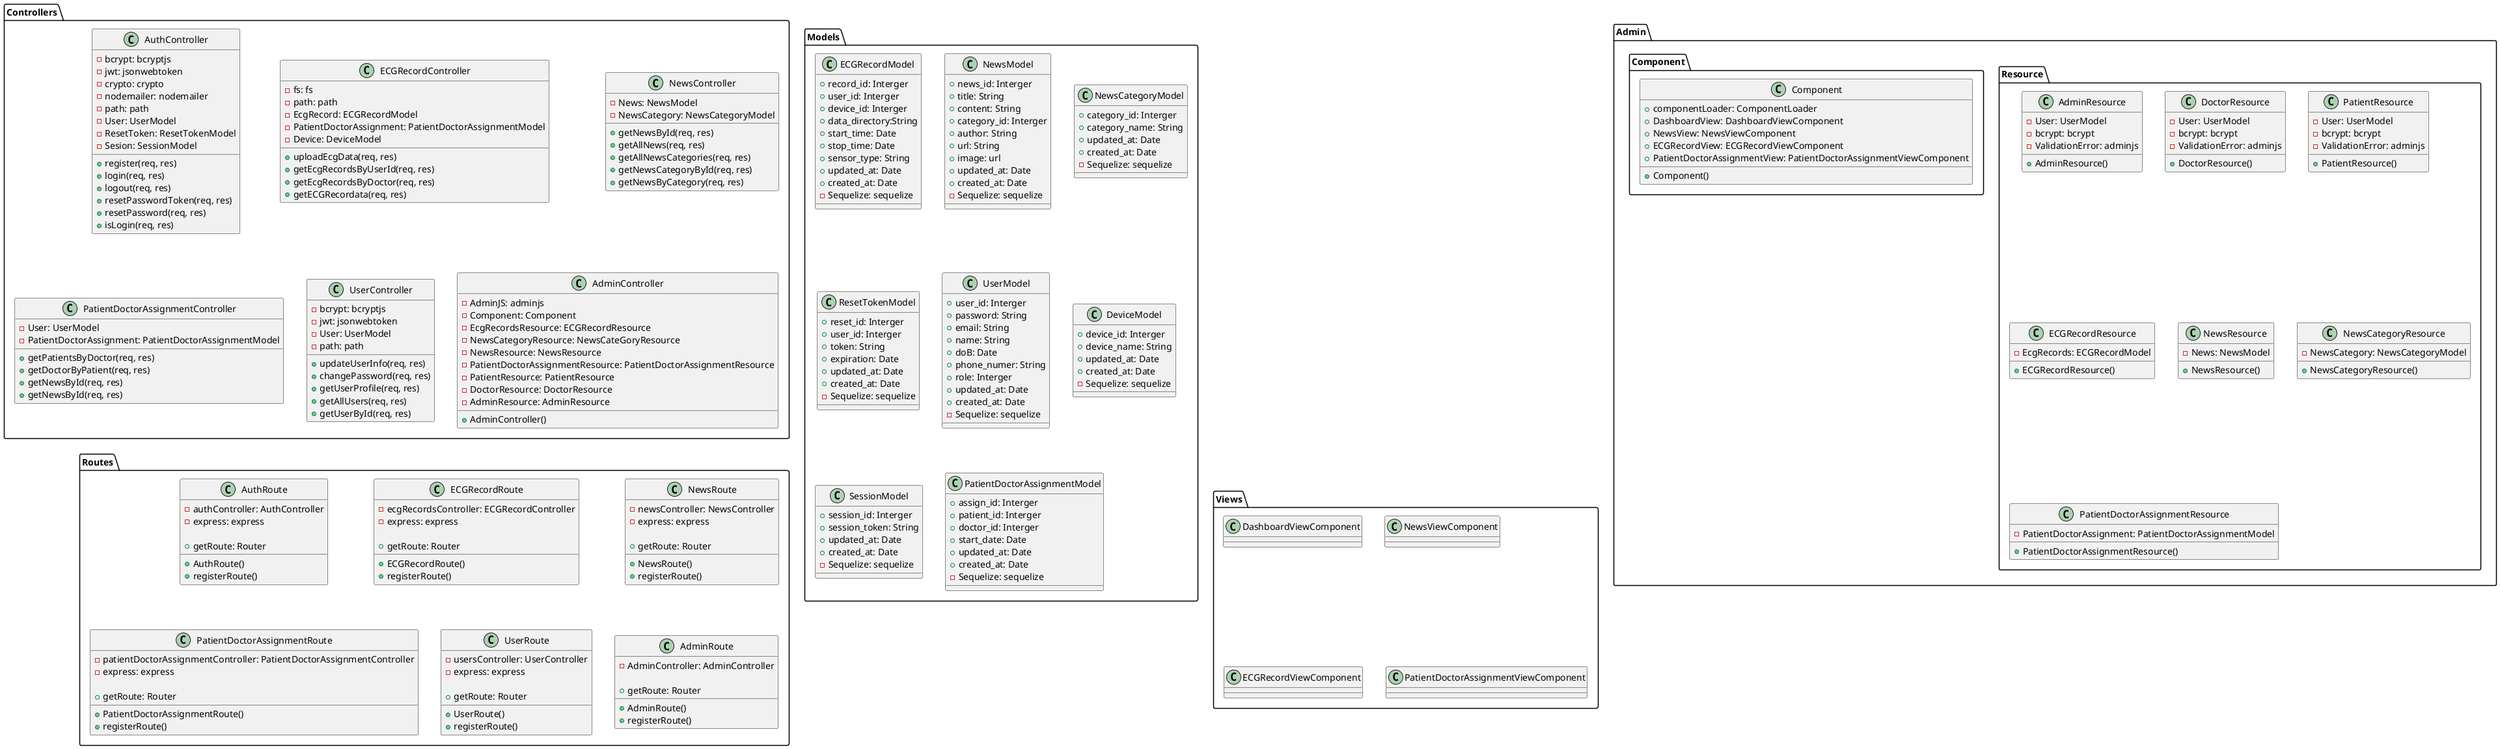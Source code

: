@startuml

' Define class

package Controllers {
    class AuthController {
        - bcrypt: bcryptjs
        - jwt: jsonwebtoken
        - crypto: crypto
        - nodemailer: nodemailer
        - path: path
        - User: UserModel
        - ResetToken: ResetTokenModel
        - Sesion: SessionModel

        + register(req, res)
        + login(req, res)
        + logout(req, res)
        + resetPasswordToken(req, res)
        + resetPassword(req, res)
        + isLogin(req, res)
    }

    class ECGRecordController {
        - fs: fs
        - path: path
        - EcgRecord: ECGRecordModel
        - PatientDoctorAssignment: PatientDoctorAssignmentModel
        - Device: DeviceModel

        + uploadEcgData(req, res)
        + getEcgRecordsByUserId(req, res)
        + getEcgRecordsByDoctor(req, res)
        + getECGRecordata(req, res) 
    }

    class NewsController {
        - News: NewsModel
        - NewsCategory: NewsCategoryModel

        + getNewsById(req, res)
        + getAllNews(req, res)
        + getAllNewsCategories(req, res)
        + getNewsCategoryById(req, res)
        + getNewsByCategory(req, res)

    }

    class PatientDoctorAssignmentController {
        - User: UserModel
        - PatientDoctorAssignment: PatientDoctorAssignmentModel

        + getPatientsByDoctor(req, res)
        + getDoctorByPatient(req, res)
        + getNewsById(req, res)
        + getNewsById(req, res)

    }

    class UserController {
        - bcrypt: bcryptjs
        - jwt: jsonwebtoken
        - User: UserModel
        - path: path

        + updateUserInfo(req, res)
        + changePassword(req, res)
        + getUserProfile(req, res)
        + getAllUsers(req, res)
        + getUserById(req, res)

    }

    class AdminController  {
        - AdminJS: adminjs
        - Component: Component
        - EcgRecordsResource: ECGRecordResource
        - NewsCategoryResource: NewsCateGoryResource
        - NewsResource: NewsResource
        - PatientDoctorAssignmentResource: PatientDoctorAssignmentResource
        - PatientResource: PatientResource
        - DoctorResource: DoctorResource
        - AdminResource: AdminResource

        + AdminController()
    }
}

package Models {
    class ECGRecordModel {
        + record_id: Interger
        + user_id: Interger
        + device_id: Interger
        + data_directory:String
        + start_time: Date
        + stop_time: Date
        + sensor_type: String
        + updated_at: Date
        + created_at: Date
        - Sequelize: sequelize
    }

    class NewsModel {
        + news_id: Interger
        + title: String
        + content: String
        + category_id: Interger
        + author: String
        + url: String
        + image: url
        + updated_at: Date
        + created_at: Date
        - Sequelize: sequelize
    }

    class NewsCategoryModel {
        + category_id: Interger
        + category_name: String
        + updated_at: Date
        + created_at: Date
        - Sequelize: sequelize

    }

    class ResetTokenModel {
        + reset_id: Interger
        + user_id: Interger
        + token: String
        + expiration: Date
        + updated_at: Date
        + created_at: Date
        - Sequelize: sequelize

    }

    class UserModel {
        + user_id: Interger
        + password: String
        + email: String
        + name: String
        + doB: Date
        + phone_numer: String
        + role: Interger
        + updated_at: Date
        + created_at: Date
        - Sequelize: sequelize

    }

    class DeviceModel {
        + device_id: Interger
        + device_name: String
        + updated_at: Date
        + created_at: Date
        - Sequelize: sequelize

    }

    class SessionModel {
        + session_id: Interger
        + session_token: String
        + updated_at: Date
        + created_at: Date
        - Sequelize: sequelize

    }

    class PatientDoctorAssignmentModel {
        + assign_id: Interger
        + patient_id: Interger
        + doctor_id: Interger
        + start_date: Date
        + updated_at: Date
        + created_at: Date
        - Sequelize: sequelize        
    }

}

package Routes {
    class AuthRoute {
        - authController: AuthController
        - express: express

        + AuthRoute()
        + registerRoute()
        + getRoute: Router


    }

    class ECGRecordRoute {
        - ecgRecordsController: ECGRecordController
        - express: express

        + ECGRecordRoute()
        + registerRoute()
        + getRoute: Router

    }

    class NewsRoute {
        - newsController: NewsController
        - express: express

        + NewsRoute()
        + registerRoute()
        + getRoute: Router

    }

    class PatientDoctorAssignmentRoute {
        - patientDoctorAssignmentController: PatientDoctorAssignmentController
        - express: express

        + PatientDoctorAssignmentRoute()
        + registerRoute()
        + getRoute: Router

    }

    class UserRoute {
        - usersController: UserController
        - express: express

        + UserRoute()
        + registerRoute()
        + getRoute: Router

    }

    class AdminRoute {
        - AdminController: AdminController

        + AdminRoute()
        + registerRoute()
        + getRoute: Router

    }
}

package Views {

    class DashboardViewComponent {

    }

    class NewsViewComponent {

    }

    class ECGRecordViewComponent {

    }

    class PatientDoctorAssignmentViewComponent {

    }

}

package Admin {
    package Resource {
        class AdminResource {
            - User: UserModel
            - bcrypt: bcrypt
            - ValidationError: adminjs

            + AdminResource()

        }

        class DoctorResource {
            - User: UserModel
            - bcrypt: bcrypt
            - ValidationError: adminjs

            + DoctorResource()
            
        }

        class PatientResource {
            - User: UserModel
            - bcrypt: bcrypt
            - ValidationError: adminjs

            + PatientResource()
            
        }

        class ECGRecordResource {
            - EcgRecords: ECGRecordModel

            + ECGRecordResource()
        }

        class NewsResource {
            - News: NewsModel

            + NewsResource()
        }

        class NewsCategoryResource {
            - NewsCategory: NewsCategoryModel
            + NewsCategoryResource()

        }

        class PatientDoctorAssignmentResource {
            - PatientDoctorAssignment: PatientDoctorAssignmentModel
            + PatientDoctorAssignmentResource()
            
        }

    }

    package Component {
        class Component {
            + componentLoader: ComponentLoader
            + DashboardView: DashboardViewComponent
            + NewsView: NewsViewComponent
            + ECGRecordView: ECGRecordViewComponent
            + PatientDoctorAssignmentView: PatientDoctorAssignmentViewComponent

            + Component()
        }

    }
}





@enduml